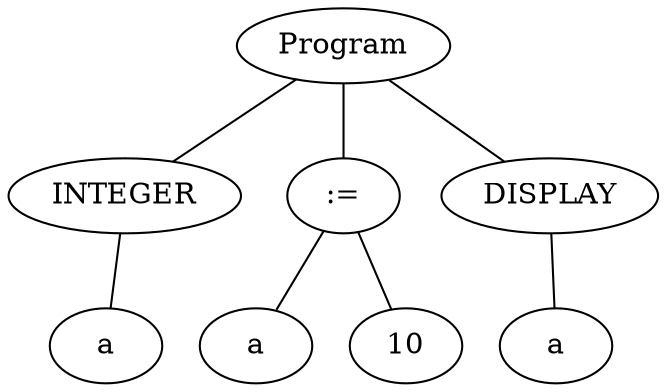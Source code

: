 graph G {nodo_61774845[label="Program"]
nodo_1176756754[label="INTEGER"]
nodo_61774845--nodo_1176756754
nodo_1681105777[label="a"]
nodo_1176756754--nodo_1681105777
nodo_1254741899[label=":="]
nodo_61774845--nodo_1254741899
nodo_1028643932[label="a"]
nodo_1254741899--nodo_1028643932
nodo_1688570517[label="10"]
nodo_1254741899--nodo_1688570517
nodo_494175579[label="DISPLAY"]
nodo_61774845--nodo_494175579
a[label="a"]
nodo_494175579--a
}
